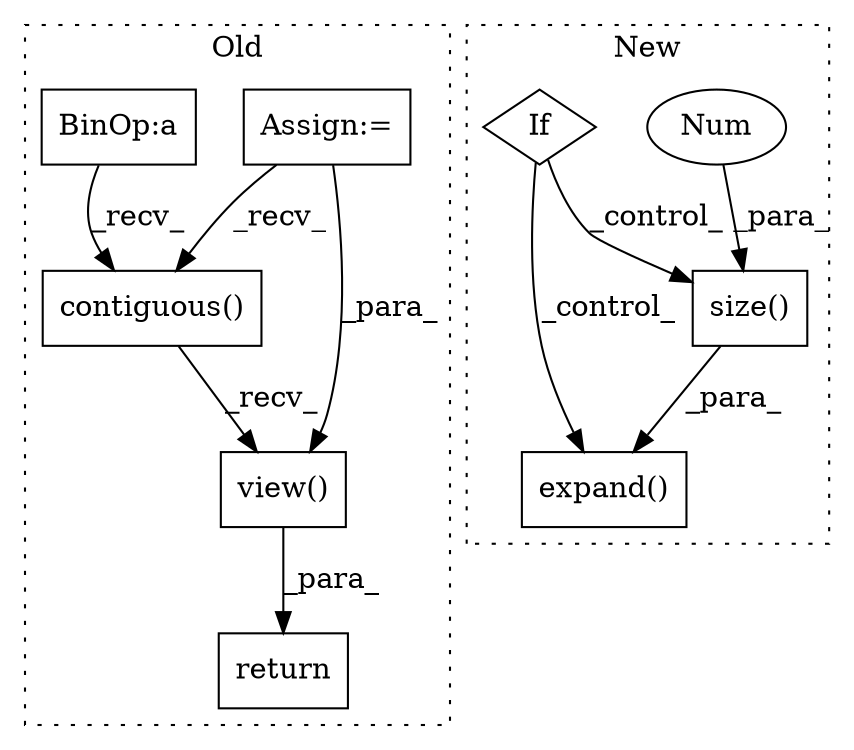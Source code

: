 digraph G {
subgraph cluster0 {
1 [label="contiguous()" a="75" s="711" l="74" shape="box"];
3 [label="view()" a="75" s="711,803" l="80,1" shape="box"];
4 [label="Assign:=" a="68" s="580" l="3" shape="box"];
8 [label="BinOp:a" a="82" s="766" l="4" shape="box"];
9 [label="return" a="93" s="704" l="7" shape="box"];
label = "Old";
style="dotted";
}
subgraph cluster1 {
2 [label="expand()" a="75" s="718,904" l="86,1" shape="box"];
5 [label="size()" a="75" s="826,834" l="7,1" shape="box"];
6 [label="Num" a="76" s="833" l="1" shape="ellipse"];
7 [label="If" a="96" s="555,567" l="3,144" shape="diamond"];
label = "New";
style="dotted";
}
1 -> 3 [label="_recv_"];
3 -> 9 [label="_para_"];
4 -> 3 [label="_para_"];
4 -> 1 [label="_recv_"];
5 -> 2 [label="_para_"];
6 -> 5 [label="_para_"];
7 -> 2 [label="_control_"];
7 -> 5 [label="_control_"];
8 -> 1 [label="_recv_"];
}